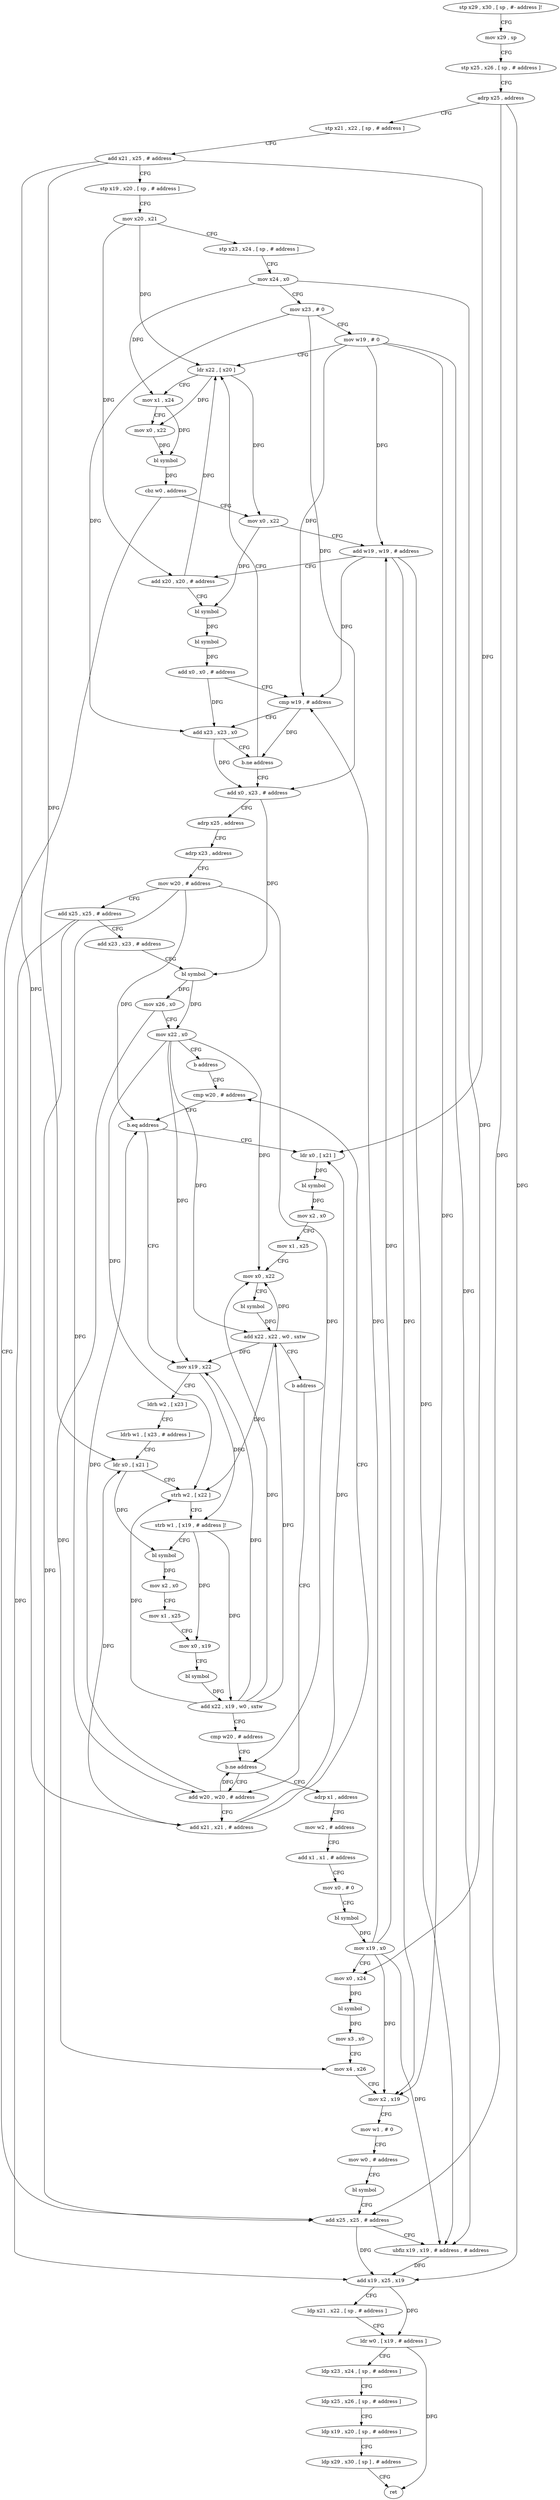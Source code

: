 digraph "func" {
"4216672" [label = "stp x29 , x30 , [ sp , #- address ]!" ]
"4216676" [label = "mov x29 , sp" ]
"4216680" [label = "stp x25 , x26 , [ sp , # address ]" ]
"4216684" [label = "adrp x25 , address" ]
"4216688" [label = "stp x21 , x22 , [ sp , # address ]" ]
"4216692" [label = "add x21 , x25 , # address" ]
"4216696" [label = "stp x19 , x20 , [ sp , # address ]" ]
"4216700" [label = "mov x20 , x21" ]
"4216704" [label = "stp x23 , x24 , [ sp , # address ]" ]
"4216708" [label = "mov x24 , x0" ]
"4216712" [label = "mov x23 , # 0" ]
"4216716" [label = "mov w19 , # 0" ]
"4216720" [label = "ldr x22 , [ x20 ]" ]
"4216944" [label = "add x25 , x25 , # address" ]
"4216948" [label = "ubfiz x19 , x19 , # address , # address" ]
"4216952" [label = "add x19 , x25 , x19" ]
"4216956" [label = "ldp x21 , x22 , [ sp , # address ]" ]
"4216960" [label = "ldr w0 , [ x19 , # address ]" ]
"4216964" [label = "ldp x23 , x24 , [ sp , # address ]" ]
"4216968" [label = "ldp x25 , x26 , [ sp , # address ]" ]
"4216972" [label = "ldp x19 , x20 , [ sp , # address ]" ]
"4216976" [label = "ldp x29 , x30 , [ sp ] , # address" ]
"4216980" [label = "ret" ]
"4216740" [label = "mov x0 , x22" ]
"4216744" [label = "add w19 , w19 , # address" ]
"4216748" [label = "add x20 , x20 , # address" ]
"4216752" [label = "bl symbol" ]
"4216756" [label = "bl symbol" ]
"4216760" [label = "add x0 , x0 , # address" ]
"4216764" [label = "cmp w19 , # address" ]
"4216768" [label = "add x23 , x23 , x0" ]
"4216772" [label = "b.ne address" ]
"4216776" [label = "add x0 , x23 , # address" ]
"4216724" [label = "mov x1 , x24" ]
"4216728" [label = "mov x0 , x22" ]
"4216732" [label = "bl symbol" ]
"4216736" [label = "cbz w0 , address" ]
"4216780" [label = "adrp x25 , address" ]
"4216784" [label = "adrp x23 , address" ]
"4216788" [label = "mov w20 , # address" ]
"4216792" [label = "add x25 , x25 , # address" ]
"4216796" [label = "add x23 , x23 , # address" ]
"4216800" [label = "bl symbol" ]
"4216804" [label = "mov x26 , x0" ]
"4216808" [label = "mov x22 , x0" ]
"4216812" [label = "b address" ]
"4216824" [label = "cmp w20 , # address" ]
"4216828" [label = "b.eq address" ]
"4216984" [label = "ldr x0 , [ x21 ]" ]
"4216832" [label = "mov x19 , x22" ]
"4216988" [label = "bl symbol" ]
"4216992" [label = "mov x2 , x0" ]
"4216996" [label = "mov x1 , x25" ]
"4217000" [label = "mov x0 , x22" ]
"4217004" [label = "bl symbol" ]
"4217008" [label = "add x22 , x22 , w0 , sxtw" ]
"4217012" [label = "b address" ]
"4216816" [label = "add w20 , w20 , # address" ]
"4216836" [label = "ldrh w2 , [ x23 ]" ]
"4216840" [label = "ldrb w1 , [ x23 , # address ]" ]
"4216844" [label = "ldr x0 , [ x21 ]" ]
"4216848" [label = "strh w2 , [ x22 ]" ]
"4216852" [label = "strb w1 , [ x19 , # address ]!" ]
"4216856" [label = "bl symbol" ]
"4216860" [label = "mov x2 , x0" ]
"4216864" [label = "mov x1 , x25" ]
"4216868" [label = "mov x0 , x19" ]
"4216872" [label = "bl symbol" ]
"4216876" [label = "add x22 , x19 , w0 , sxtw" ]
"4216880" [label = "cmp w20 , # address" ]
"4216884" [label = "b.ne address" ]
"4216888" [label = "adrp x1 , address" ]
"4216820" [label = "add x21 , x21 , # address" ]
"4216892" [label = "mov w2 , # address" ]
"4216896" [label = "add x1 , x1 , # address" ]
"4216900" [label = "mov x0 , # 0" ]
"4216904" [label = "bl symbol" ]
"4216908" [label = "mov x19 , x0" ]
"4216912" [label = "mov x0 , x24" ]
"4216916" [label = "bl symbol" ]
"4216920" [label = "mov x3 , x0" ]
"4216924" [label = "mov x4 , x26" ]
"4216928" [label = "mov x2 , x19" ]
"4216932" [label = "mov w1 , # 0" ]
"4216936" [label = "mov w0 , # address" ]
"4216940" [label = "bl symbol" ]
"4216672" -> "4216676" [ label = "CFG" ]
"4216676" -> "4216680" [ label = "CFG" ]
"4216680" -> "4216684" [ label = "CFG" ]
"4216684" -> "4216688" [ label = "CFG" ]
"4216684" -> "4216944" [ label = "DFG" ]
"4216684" -> "4216952" [ label = "DFG" ]
"4216688" -> "4216692" [ label = "CFG" ]
"4216692" -> "4216696" [ label = "CFG" ]
"4216692" -> "4216984" [ label = "DFG" ]
"4216692" -> "4216844" [ label = "DFG" ]
"4216692" -> "4216820" [ label = "DFG" ]
"4216696" -> "4216700" [ label = "CFG" ]
"4216700" -> "4216704" [ label = "CFG" ]
"4216700" -> "4216720" [ label = "DFG" ]
"4216700" -> "4216748" [ label = "DFG" ]
"4216704" -> "4216708" [ label = "CFG" ]
"4216708" -> "4216712" [ label = "CFG" ]
"4216708" -> "4216724" [ label = "DFG" ]
"4216708" -> "4216912" [ label = "DFG" ]
"4216712" -> "4216716" [ label = "CFG" ]
"4216712" -> "4216768" [ label = "DFG" ]
"4216712" -> "4216776" [ label = "DFG" ]
"4216716" -> "4216720" [ label = "CFG" ]
"4216716" -> "4216948" [ label = "DFG" ]
"4216716" -> "4216744" [ label = "DFG" ]
"4216716" -> "4216764" [ label = "DFG" ]
"4216716" -> "4216928" [ label = "DFG" ]
"4216720" -> "4216724" [ label = "CFG" ]
"4216720" -> "4216728" [ label = "DFG" ]
"4216720" -> "4216740" [ label = "DFG" ]
"4216944" -> "4216948" [ label = "CFG" ]
"4216944" -> "4216952" [ label = "DFG" ]
"4216948" -> "4216952" [ label = "DFG" ]
"4216952" -> "4216956" [ label = "CFG" ]
"4216952" -> "4216960" [ label = "DFG" ]
"4216956" -> "4216960" [ label = "CFG" ]
"4216960" -> "4216964" [ label = "CFG" ]
"4216960" -> "4216980" [ label = "DFG" ]
"4216964" -> "4216968" [ label = "CFG" ]
"4216968" -> "4216972" [ label = "CFG" ]
"4216972" -> "4216976" [ label = "CFG" ]
"4216976" -> "4216980" [ label = "CFG" ]
"4216740" -> "4216744" [ label = "CFG" ]
"4216740" -> "4216752" [ label = "DFG" ]
"4216744" -> "4216748" [ label = "CFG" ]
"4216744" -> "4216948" [ label = "DFG" ]
"4216744" -> "4216764" [ label = "DFG" ]
"4216744" -> "4216928" [ label = "DFG" ]
"4216748" -> "4216752" [ label = "CFG" ]
"4216748" -> "4216720" [ label = "DFG" ]
"4216752" -> "4216756" [ label = "DFG" ]
"4216756" -> "4216760" [ label = "DFG" ]
"4216760" -> "4216764" [ label = "CFG" ]
"4216760" -> "4216768" [ label = "DFG" ]
"4216764" -> "4216768" [ label = "CFG" ]
"4216764" -> "4216772" [ label = "DFG" ]
"4216768" -> "4216772" [ label = "CFG" ]
"4216768" -> "4216776" [ label = "DFG" ]
"4216772" -> "4216720" [ label = "CFG" ]
"4216772" -> "4216776" [ label = "CFG" ]
"4216776" -> "4216780" [ label = "CFG" ]
"4216776" -> "4216800" [ label = "DFG" ]
"4216724" -> "4216728" [ label = "CFG" ]
"4216724" -> "4216732" [ label = "DFG" ]
"4216728" -> "4216732" [ label = "DFG" ]
"4216732" -> "4216736" [ label = "DFG" ]
"4216736" -> "4216944" [ label = "CFG" ]
"4216736" -> "4216740" [ label = "CFG" ]
"4216780" -> "4216784" [ label = "CFG" ]
"4216784" -> "4216788" [ label = "CFG" ]
"4216788" -> "4216792" [ label = "CFG" ]
"4216788" -> "4216828" [ label = "DFG" ]
"4216788" -> "4216884" [ label = "DFG" ]
"4216788" -> "4216816" [ label = "DFG" ]
"4216792" -> "4216796" [ label = "CFG" ]
"4216792" -> "4216944" [ label = "DFG" ]
"4216792" -> "4216952" [ label = "DFG" ]
"4216796" -> "4216800" [ label = "CFG" ]
"4216800" -> "4216804" [ label = "DFG" ]
"4216800" -> "4216808" [ label = "DFG" ]
"4216804" -> "4216808" [ label = "CFG" ]
"4216804" -> "4216924" [ label = "DFG" ]
"4216808" -> "4216812" [ label = "CFG" ]
"4216808" -> "4217000" [ label = "DFG" ]
"4216808" -> "4217008" [ label = "DFG" ]
"4216808" -> "4216832" [ label = "DFG" ]
"4216808" -> "4216848" [ label = "DFG" ]
"4216812" -> "4216824" [ label = "CFG" ]
"4216824" -> "4216828" [ label = "CFG" ]
"4216828" -> "4216984" [ label = "CFG" ]
"4216828" -> "4216832" [ label = "CFG" ]
"4216984" -> "4216988" [ label = "DFG" ]
"4216832" -> "4216836" [ label = "CFG" ]
"4216832" -> "4216852" [ label = "DFG" ]
"4216988" -> "4216992" [ label = "DFG" ]
"4216992" -> "4216996" [ label = "CFG" ]
"4216996" -> "4217000" [ label = "CFG" ]
"4217000" -> "4217004" [ label = "CFG" ]
"4217004" -> "4217008" [ label = "DFG" ]
"4217008" -> "4217012" [ label = "CFG" ]
"4217008" -> "4217000" [ label = "DFG" ]
"4217008" -> "4216832" [ label = "DFG" ]
"4217008" -> "4216848" [ label = "DFG" ]
"4217012" -> "4216816" [ label = "CFG" ]
"4216816" -> "4216820" [ label = "CFG" ]
"4216816" -> "4216828" [ label = "DFG" ]
"4216816" -> "4216884" [ label = "DFG" ]
"4216836" -> "4216840" [ label = "CFG" ]
"4216840" -> "4216844" [ label = "CFG" ]
"4216844" -> "4216848" [ label = "CFG" ]
"4216844" -> "4216856" [ label = "DFG" ]
"4216848" -> "4216852" [ label = "CFG" ]
"4216852" -> "4216856" [ label = "CFG" ]
"4216852" -> "4216868" [ label = "DFG" ]
"4216852" -> "4216876" [ label = "DFG" ]
"4216856" -> "4216860" [ label = "DFG" ]
"4216860" -> "4216864" [ label = "CFG" ]
"4216864" -> "4216868" [ label = "CFG" ]
"4216868" -> "4216872" [ label = "CFG" ]
"4216872" -> "4216876" [ label = "DFG" ]
"4216876" -> "4216880" [ label = "CFG" ]
"4216876" -> "4217000" [ label = "DFG" ]
"4216876" -> "4216832" [ label = "DFG" ]
"4216876" -> "4216848" [ label = "DFG" ]
"4216876" -> "4217008" [ label = "DFG" ]
"4216880" -> "4216884" [ label = "CFG" ]
"4216884" -> "4216816" [ label = "CFG" ]
"4216884" -> "4216888" [ label = "CFG" ]
"4216888" -> "4216892" [ label = "CFG" ]
"4216820" -> "4216824" [ label = "CFG" ]
"4216820" -> "4216984" [ label = "DFG" ]
"4216820" -> "4216844" [ label = "DFG" ]
"4216892" -> "4216896" [ label = "CFG" ]
"4216896" -> "4216900" [ label = "CFG" ]
"4216900" -> "4216904" [ label = "CFG" ]
"4216904" -> "4216908" [ label = "DFG" ]
"4216908" -> "4216912" [ label = "CFG" ]
"4216908" -> "4216948" [ label = "DFG" ]
"4216908" -> "4216744" [ label = "DFG" ]
"4216908" -> "4216764" [ label = "DFG" ]
"4216908" -> "4216928" [ label = "DFG" ]
"4216912" -> "4216916" [ label = "DFG" ]
"4216916" -> "4216920" [ label = "DFG" ]
"4216920" -> "4216924" [ label = "CFG" ]
"4216924" -> "4216928" [ label = "CFG" ]
"4216928" -> "4216932" [ label = "CFG" ]
"4216932" -> "4216936" [ label = "CFG" ]
"4216936" -> "4216940" [ label = "CFG" ]
"4216940" -> "4216944" [ label = "CFG" ]
}
